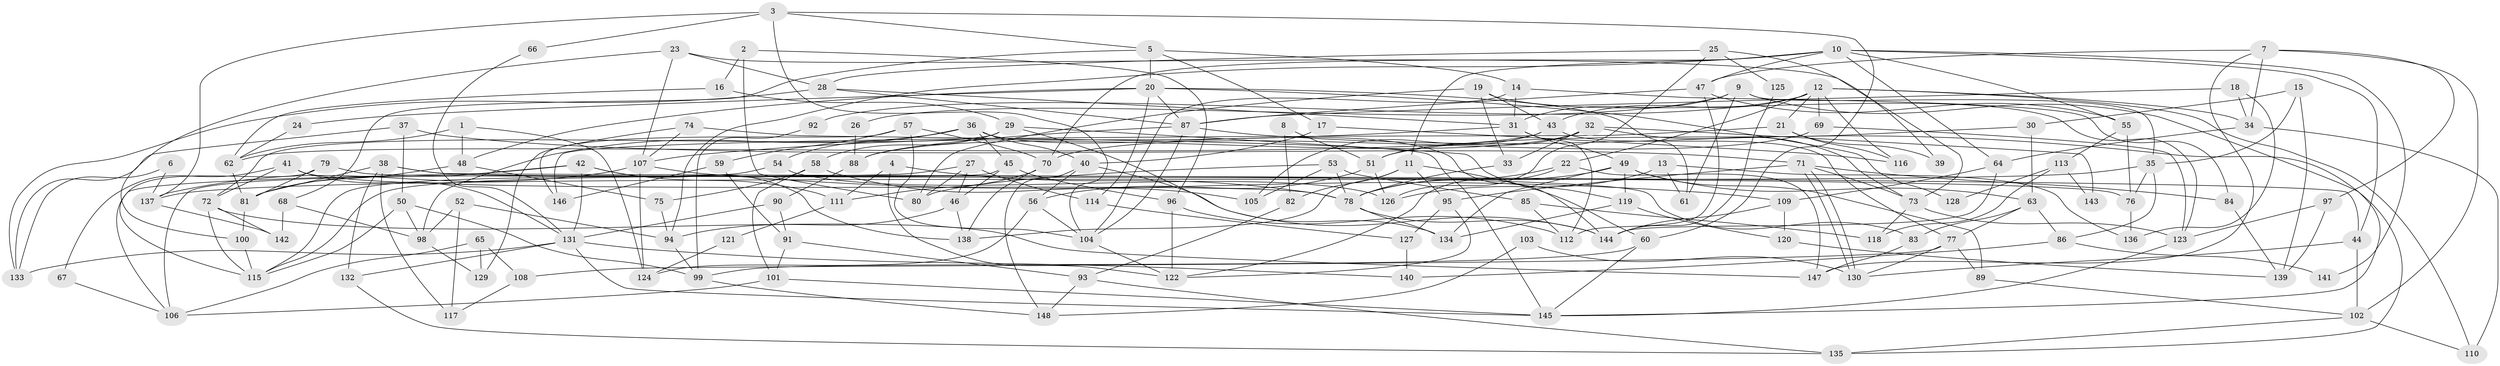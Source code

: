 // Generated by graph-tools (version 1.1) at 2025/50/03/09/25 03:50:12]
// undirected, 148 vertices, 296 edges
graph export_dot {
graph [start="1"]
  node [color=gray90,style=filled];
  1;
  2;
  3;
  4;
  5;
  6;
  7;
  8;
  9;
  10;
  11;
  12;
  13;
  14;
  15;
  16;
  17;
  18;
  19;
  20;
  21;
  22;
  23;
  24;
  25;
  26;
  27;
  28;
  29;
  30;
  31;
  32;
  33;
  34;
  35;
  36;
  37;
  38;
  39;
  40;
  41;
  42;
  43;
  44;
  45;
  46;
  47;
  48;
  49;
  50;
  51;
  52;
  53;
  54;
  55;
  56;
  57;
  58;
  59;
  60;
  61;
  62;
  63;
  64;
  65;
  66;
  67;
  68;
  69;
  70;
  71;
  72;
  73;
  74;
  75;
  76;
  77;
  78;
  79;
  80;
  81;
  82;
  83;
  84;
  85;
  86;
  87;
  88;
  89;
  90;
  91;
  92;
  93;
  94;
  95;
  96;
  97;
  98;
  99;
  100;
  101;
  102;
  103;
  104;
  105;
  106;
  107;
  108;
  109;
  110;
  111;
  112;
  113;
  114;
  115;
  116;
  117;
  118;
  119;
  120;
  121;
  122;
  123;
  124;
  125;
  126;
  127;
  128;
  129;
  130;
  131;
  132;
  133;
  134;
  135;
  136;
  137;
  138;
  139;
  140;
  141;
  142;
  143;
  144;
  145;
  146;
  147;
  148;
  1 -- 62;
  1 -- 48;
  1 -- 124;
  2 -- 80;
  2 -- 96;
  2 -- 16;
  3 -- 5;
  3 -- 60;
  3 -- 66;
  3 -- 104;
  3 -- 137;
  4 -- 78;
  4 -- 122;
  4 -- 111;
  5 -- 20;
  5 -- 14;
  5 -- 17;
  5 -- 68;
  6 -- 137;
  6 -- 133;
  7 -- 102;
  7 -- 47;
  7 -- 34;
  7 -- 97;
  7 -- 147;
  8 -- 82;
  8 -- 51;
  9 -- 35;
  9 -- 31;
  9 -- 26;
  9 -- 61;
  9 -- 145;
  10 -- 47;
  10 -- 70;
  10 -- 11;
  10 -- 44;
  10 -- 55;
  10 -- 64;
  10 -- 94;
  10 -- 141;
  11 -- 95;
  11 -- 60;
  11 -- 82;
  11 -- 138;
  12 -- 43;
  12 -- 34;
  12 -- 21;
  12 -- 22;
  12 -- 69;
  12 -- 92;
  12 -- 110;
  12 -- 116;
  13 -- 136;
  13 -- 126;
  13 -- 61;
  14 -- 104;
  14 -- 31;
  14 -- 84;
  15 -- 139;
  15 -- 30;
  15 -- 35;
  16 -- 29;
  16 -- 62;
  17 -- 40;
  17 -- 116;
  18 -- 87;
  18 -- 34;
  18 -- 136;
  19 -- 43;
  19 -- 123;
  19 -- 33;
  19 -- 80;
  20 -- 87;
  20 -- 61;
  20 -- 24;
  20 -- 48;
  20 -- 114;
  20 -- 128;
  21 -- 116;
  21 -- 39;
  21 -- 146;
  22 -- 147;
  22 -- 78;
  22 -- 122;
  23 -- 28;
  23 -- 100;
  23 -- 73;
  23 -- 107;
  24 -- 62;
  25 -- 126;
  25 -- 28;
  25 -- 39;
  25 -- 125;
  26 -- 88;
  27 -- 46;
  27 -- 80;
  27 -- 114;
  27 -- 115;
  28 -- 87;
  28 -- 31;
  28 -- 133;
  29 -- 134;
  29 -- 72;
  29 -- 58;
  29 -- 119;
  30 -- 63;
  30 -- 51;
  31 -- 107;
  31 -- 49;
  31 -- 112;
  32 -- 33;
  32 -- 73;
  32 -- 51;
  32 -- 88;
  32 -- 143;
  33 -- 78;
  34 -- 110;
  34 -- 64;
  35 -- 86;
  35 -- 76;
  35 -- 137;
  36 -- 144;
  36 -- 40;
  36 -- 45;
  36 -- 54;
  36 -- 98;
  37 -- 71;
  37 -- 133;
  37 -- 50;
  38 -- 132;
  38 -- 81;
  38 -- 44;
  38 -- 76;
  38 -- 117;
  40 -- 144;
  40 -- 56;
  40 -- 148;
  41 -- 131;
  41 -- 78;
  41 -- 67;
  41 -- 72;
  42 -- 111;
  42 -- 106;
  42 -- 81;
  42 -- 131;
  42 -- 138;
  43 -- 77;
  43 -- 62;
  43 -- 105;
  44 -- 102;
  44 -- 130;
  45 -- 46;
  45 -- 96;
  45 -- 106;
  46 -- 94;
  46 -- 138;
  47 -- 55;
  47 -- 112;
  47 -- 87;
  48 -- 81;
  48 -- 75;
  49 -- 134;
  49 -- 78;
  49 -- 63;
  49 -- 89;
  49 -- 119;
  50 -- 115;
  50 -- 98;
  50 -- 99;
  51 -- 56;
  51 -- 126;
  52 -- 117;
  52 -- 98;
  52 -- 94;
  53 -- 78;
  53 -- 105;
  53 -- 80;
  53 -- 85;
  54 -- 115;
  54 -- 126;
  55 -- 76;
  55 -- 113;
  56 -- 104;
  56 -- 124;
  57 -- 70;
  57 -- 104;
  57 -- 59;
  57 -- 146;
  58 -- 75;
  58 -- 101;
  58 -- 105;
  59 -- 146;
  59 -- 91;
  60 -- 99;
  60 -- 145;
  62 -- 81;
  63 -- 77;
  63 -- 83;
  63 -- 86;
  64 -- 109;
  64 -- 144;
  65 -- 129;
  65 -- 106;
  65 -- 108;
  66 -- 131;
  67 -- 106;
  68 -- 98;
  68 -- 142;
  69 -- 123;
  69 -- 70;
  70 -- 138;
  70 -- 111;
  71 -- 130;
  71 -- 130;
  71 -- 84;
  71 -- 73;
  71 -- 95;
  72 -- 142;
  72 -- 115;
  72 -- 147;
  73 -- 118;
  73 -- 123;
  74 -- 107;
  74 -- 145;
  74 -- 129;
  75 -- 94;
  76 -- 136;
  77 -- 89;
  77 -- 130;
  77 -- 108;
  78 -- 144;
  78 -- 134;
  79 -- 115;
  79 -- 83;
  79 -- 81;
  81 -- 100;
  82 -- 93;
  83 -- 147;
  84 -- 139;
  85 -- 112;
  85 -- 118;
  86 -- 140;
  86 -- 141;
  87 -- 88;
  87 -- 104;
  87 -- 135;
  88 -- 90;
  89 -- 102;
  90 -- 131;
  90 -- 91;
  91 -- 101;
  91 -- 93;
  92 -- 99;
  93 -- 148;
  93 -- 135;
  94 -- 99;
  95 -- 122;
  95 -- 127;
  96 -- 122;
  96 -- 112;
  97 -- 123;
  97 -- 139;
  98 -- 129;
  99 -- 148;
  100 -- 115;
  101 -- 145;
  101 -- 106;
  102 -- 135;
  102 -- 110;
  103 -- 148;
  103 -- 130;
  104 -- 122;
  107 -- 137;
  107 -- 109;
  107 -- 124;
  108 -- 117;
  109 -- 120;
  109 -- 144;
  111 -- 121;
  113 -- 118;
  113 -- 128;
  113 -- 143;
  114 -- 127;
  119 -- 120;
  119 -- 134;
  120 -- 139;
  121 -- 124;
  123 -- 145;
  125 -- 144;
  127 -- 140;
  131 -- 145;
  131 -- 132;
  131 -- 133;
  131 -- 140;
  132 -- 135;
  137 -- 142;
}
